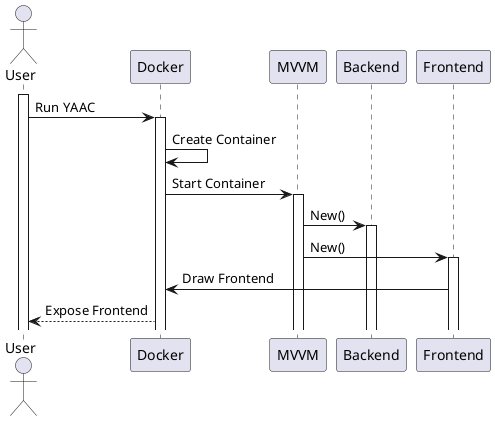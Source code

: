 @startuml Starting_YAAC

Actor User as user
Participant "Docker" as docker
Participant "MVVM" as app
Participant "Backend" as daemon
Participant "Frontend" as ui

activate user
user -> docker ++: Run YAAC
docker -> docker: Create Container
docker -> app ++: Start Container
app -> daemon ++: New()
app -> ui ++: New()
ui -> docker: Draw Frontend
docker --> user: Expose Frontend

@enduml
